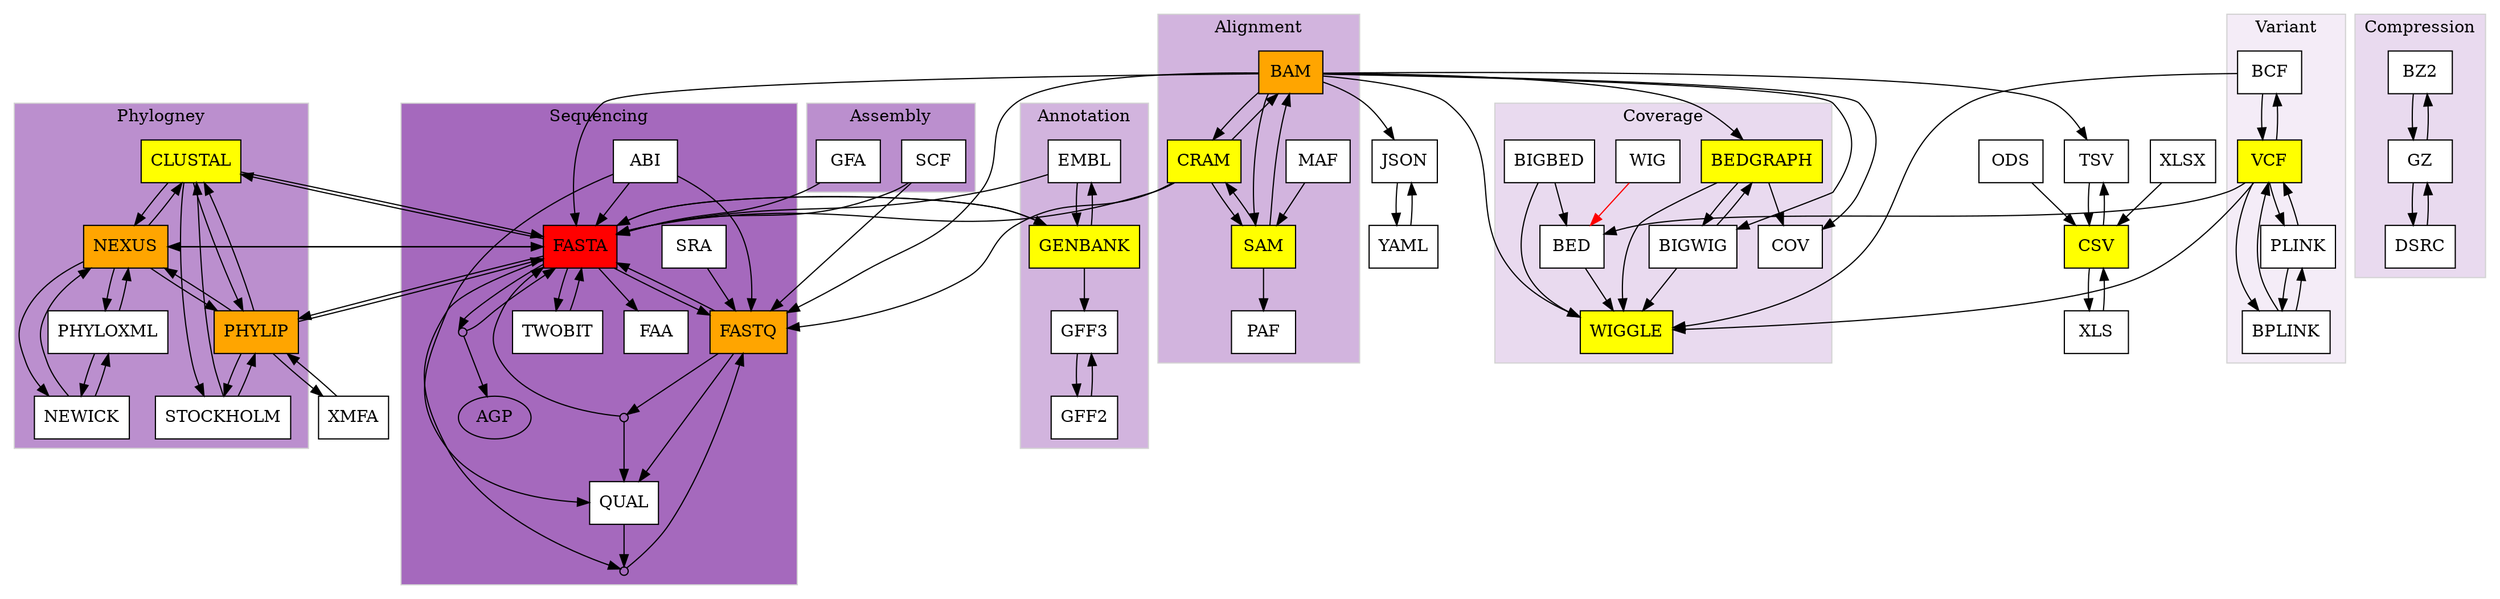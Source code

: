 strict digraph {
	graph [bb="0,0,1945,497"];
	node [label="\N"];
	subgraph cluster_phylo {
		graph [bb="1393,123,1623,414",
			color=lightgrey,
			fillcolor="#BB8FCE",
			label=Phylogney,
			lheight=0.21,
			lp="1508,402.5",
			lwidth=0.81,
			shape=box,
			style=filled
		];
		CLUSTAL		 [fillcolor=yellow,
			height=0.5,
			pos="1563,365",
			shape=rectangle,
			style=filled,
			url="https://bioconvert.readthedocs.io/en/main/formats.html#CLUSTAL",
			width=1.0694];
		NEXUS		 [fillcolor=orange,
			height=0.5,
			pos="1467,293",
			shape=rectangle,
			style=filled,
			url="https://bioconvert.readthedocs.io/en/main/formats.html#NEXUS",
			width=0.86111];
		CLUSTAL -> NEXUS		 [alpha=0.5,
			color=black,
			minlen=1,
			pos="e,1485.3,311.16 1532.8,346.83 1520.1,337.96 1505.6,327.16 1493.3,317.57"];
		PHYLIP		 [fillcolor=orange,
			height=0.5,
			pos="1563,221",
			shape=rectangle,
			style=filled,
			url="https://bioconvert.readthedocs.io/en/main/formats.html#PHYLIP",
			width=0.88889];
		CLUSTAL -> PHYLIP		 [alpha=0.5,
			color=black,
			minlen=1,
			pos="e,1558.3,239.09 1558.3,346.76 1555.9,322.2 1555.6,278.25 1557.5,249.35"];
		STOCKHOLM		 [fillcolor=white,
			height=0.5,
			pos="1563,149",
			shape=rectangle,
			style=filled,
			url="https://bioconvert.readthedocs.io/en/main/formats.html#STOCKHOLM",
			width=1.4028];
		CLUSTAL -> STOCKHOLM		 [alpha=0.5,
			color=black,
			minlen=1,
			pos="e,1576.6,167.4 1569,346.68 1583.7,315.02 1615.3,248.34 1595,195 1592.3,187.85 1587.9,181.11 1583.1,175.1"];
		NEXUS -> CLUSTAL		 [alpha=0.5,
			color=black,
			minlen=1,
			pos="e,1544.7,346.83 1497.2,311.16 1509.9,320.03 1524.4,330.83 1536.7,340.42"];
		NEXUS -> PHYLIP		 [alpha=0.5,
			color=black,
			minlen=1,
			pos="e,1532.8,239.16 1485.3,274.83 1496.4,265.79 1511,254.75 1524.6,245.02"];
		NEWICK		 [fillcolor=white,
			height=0.5,
			pos="1448,149",
			shape=rectangle,
			style=filled,
			url="https://bioconvert.readthedocs.io/en/main/formats.html#NEWICK",
			width=0.98611];
		NEXUS -> NEWICK		 [alpha=0.5,
			color=black,
			minlen=1,
			pos="e,1420.7,167.4 1436,277.4 1422.9,267.87 1409.5,254.55 1403,239 1395.4,220.97 1396.6,213.49 1403,195 1405.4,188.01 1409.4,181.28 \
1414,175.21"];
		PHYLOXML		 [fillcolor=white,
			height=0.5,
			pos="1467,221",
			shape=rectangle,
			style=filled,
			url="https://bioconvert.readthedocs.io/en/main/formats.html#PHYLOXML",
			width=1.2778];
		NEXUS -> PHYLOXML		 [alpha=0.5,
			color=black,
			minlen=1,
			pos="e,1461,239.41 1461,274.83 1460.3,267.13 1460.1,257.97 1460.4,249.42"];
		PHYLIP -> CLUSTAL		 [alpha=0.5,
			color=black,
			minlen=1,
			pos="e,1567.7,346.76 1567.7,239.09 1570.1,263.57 1570.4,307.52 1568.5,336.47"];
		PHYLIP -> NEXUS		 [alpha=0.5,
			color=black,
			minlen=1,
			pos="e,1497.2,274.83 1544.7,239.16 1533.6,248.2 1519,259.25 1505.4,268.97"];
		PHYLIP -> STOCKHOLM		 [alpha=0.5,
			color=black,
			minlen=1,
			pos="e,1557,167.41 1557,202.83 1556.3,195.13 1556.1,185.97 1556.4,177.42"];
		STOCKHOLM -> CLUSTAL		 [alpha=0.5,
			color=black,
			minlen=1,
			pos="e,1579.9,346.68 1593.4,167.4 1601.5,175.06 1609,184.6 1613,195 1631.7,243.96 1606.5,304.17 1585.4,338.21"];
		STOCKHOLM -> PHYLIP		 [alpha=0.5,
			color=black,
			minlen=1,
			pos="e,1569,202.83 1569,167.41 1569.7,175.06 1569.9,184.11 1569.6,192.57"];
		NEWICK -> NEXUS		 [alpha=0.5,
			color=black,
			minlen=1,
			pos="e,1448.9,274.82 1437.4,167.4 1431.3,175.2 1424.5,184.84 1421,195 1414.6,213.49 1413.4,220.97 1421,239 1425.6,249.86 1433.5,259.64 \
1441.6,267.8"];
		NEWICK -> PHYLOXML		 [alpha=0.5,
			color=black,
			minlen=1,
			pos="e,1468.2,202.83 1458.8,167.41 1461.6,175.14 1464.2,184.31 1466.2,192.85"];
		PHYLOXML -> NEXUS		 [alpha=0.5,
			color=black,
			minlen=1,
			pos="e,1473,274.83 1473,239.41 1473.7,247.06 1473.9,256.11 1473.6,264.57"];
		PHYLOXML -> NEWICK		 [alpha=0.5,
			color=black,
			minlen=1,
			pos="e,1446.9,167.41 1456.3,202.83 1453.5,195.13 1450.8,185.97 1448.9,177.42"];
	}
	subgraph cluster_variant {
		graph [bb="105,195,197,489",
			color=lightgrey,
			fillcolor="#F4ECF7",
			label=Variant,
			lheight=0.21,
			lp="151,477.5",
			lwidth=0.57,
			shape=box,
			style=filled
		];
		BCF		 [fillcolor=white,
			height=0.5,
			pos="161,440",
			shape=rectangle,
			style=filled,
			url="https://bioconvert.readthedocs.io/en/main/formats.html#BCF",
			width=0.75];
		VCF		 [fillcolor=yellow,
			height=0.5,
			pos="161,365",
			shape=rectangle,
			style=filled,
			url="https://bioconvert.readthedocs.io/en/main/formats.html#VCF",
			width=0.75];
		BCF -> VCF		 [alpha=0.5,
			color=black,
			minlen=1,
			pos="e,155.11,383.25 155.12,421.84 154.28,413.34 154.05,403.01 154.43,393.5"];
		VCF -> BCF		 [alpha=0.5,
			color=black,
			minlen=1,
			pos="e,166.88,421.84 166.89,383.25 167.73,391.77 167.95,402.1 167.57,411.61"];
		BPLINK		 [fillcolor=white,
			height=0.5,
			pos="151,221",
			shape=rectangle,
			style=filled,
			url="https://bioconvert.readthedocs.io/en/main/formats.html#BPLINK",
			width=0.90278];
		VCF -> BPLINK		 [alpha=0.5,
			color=black,
			minlen=1,
			pos="e,128.99,239.23 136.55,346.99 127.7,337.13 119.1,324.24 115,311 109.21,292.32 109.87,285.87 115,267 116.8,260.4 119.8,253.77 123.39,\
247.69"];
		PLINK		 [fillcolor=white,
			height=0.5,
			pos="161,293",
			shape=rectangle,
			style=filled,
			url="https://bioconvert.readthedocs.io/en/main/formats.html#PLINK",
			width=0.77778];
		VCF -> PLINK		 [alpha=0.5,
			color=black,
			minlen=1,
			pos="e,155.02,311.41 155.05,346.83 154.3,339.13 154.08,329.97 154.38,321.42"];
		BPLINK -> VCF		 [alpha=0.5,
			color=black,
			minlen=1,
			pos="e,152.6,346.99 145.56,239.23 141.03,247.3 135.67,257.17 133,267 127.87,285.87 127.21,292.32 133,311 136.01,320.73 141.45,330.26 \
146.86,338.54"];
		BPLINK -> PLINK		 [alpha=0.5,
			color=black,
			minlen=1,
			pos="e,164.43,274.83 159.53,239.41 161.35,247.14 162.83,256.31 163.7,264.85"];
		PLINK -> VCF		 [alpha=0.5,
			color=black,
			minlen=1,
			pos="e,166.95,346.83 166.98,311.41 167.71,319.06 167.92,328.11 167.62,336.57"];
		PLINK -> BPLINK		 [alpha=0.5,
			color=black,
			minlen=1,
			pos="e,147.58,239.41 152.52,274.83 150.7,267.13 149.21,257.97 148.33,249.42"];
	}
	subgraph cluster_ass {
		graph [bb="913,339,1055,414",
			color=lightgrey,
			fillcolor="#BB8FCE",
			label=Assembly,
			lheight=0.21,
			lp="984,402.5",
			lwidth=0.76,
			shape=box,
			style=filled
		];
		GFA		 [fillcolor=white,
			height=0.5,
			pos="1020,365",
			shape=rectangle,
			style=filled,
			url="https://bioconvert.readthedocs.io/en/main/formats.html#GFA",
			width=0.75];
		SCF		 [fillcolor=white,
			height=0.5,
			pos="948,365",
			shape=rectangle,
			style=filled,
			url="https://bioconvert.readthedocs.io/en/main/formats.html#SCF",
			width=0.75];
	}
	subgraph cluster_cov {
		graph [bb="327,195,595,414",
			color=lightgrey,
			fillcolor="#E9DAEF",
			label=Coverage,
			lheight=0.21,
			lp="461,402.5",
			lwidth=0.72,
			shape=box,
			style=filled
		];
		BEDGRAPH		 [fillcolor=yellow,
			height=0.5,
			pos="384,365",
			shape=rectangle,
			style=filled,
			url="https://bioconvert.readthedocs.io/en/main/formats.html#BEDGRAPH",
			width=1.2361];
		BIGWIG		 [fillcolor=white,
			height=0.5,
			pos="369,293",
			shape=rectangle,
			style=filled,
			url="https://bioconvert.readthedocs.io/en/main/formats.html#BIGWIG",
			width=0.94444];
		BEDGRAPH -> BIGWIG		 [alpha=0.5,
			color=black,
			minlen=1,
			pos="e,366.86,311.41 374.26,346.83 371.91,339.13 369.78,329.97 368.31,321.42"];
		COV		 [fillcolor=white,
			height=0.5,
			pos="448,293",
			shape=rectangle,
			style=filled,
			url="https://bioconvert.readthedocs.io/en/main/formats.html#COV",
			width=0.75];
		BEDGRAPH -> COV		 [alpha=0.5,
			color=black,
			minlen=1,
			pos="e,431.63,311.41 400.15,346.83 407.67,338.37 416.76,328.15 424.98,318.9"];
		WIGGLE		 [fillcolor=yellow,
			height=0.5,
			pos="494,221",
			shape=rectangle,
			style=filled,
			url="https://bioconvert.readthedocs.io/en/main/formats.html#WIGGLE",
			width=0.98611];
		BEDGRAPH -> WIGGLE		 [alpha=0.5,
			color=black,
			minlen=1,
			pos="e,496.64,239.23 421.29,346.97 448.01,333.7 479.97,316.97 484,311 496.1,293.05 498.08,268.36 497.32,249.38"];
		BIGWIG -> BEDGRAPH		 [alpha=0.5,
			color=black,
			minlen=1,
			pos="e,386.17,346.83 378.81,311.41 381.16,319.14 383.28,328.31 384.74,336.85"];
		BIGWIG -> WIGGLE		 [alpha=0.5,
			color=black,
			minlen=1,
			pos="e,461.14,239.11 398.53,274.97 403.03,272.27 407.63,269.55 412,267 425.06,259.39 439.41,251.26 452.4,243.99"];
		BED		 [fillcolor=white,
			height=0.5,
			pos="540,293",
			shape=rectangle,
			style=filled,
			url="https://bioconvert.readthedocs.io/en/main/formats.html#BED",
			width=0.75];
		BED -> WIGGLE		 [alpha=0.5,
			color=black,
			minlen=1,
			pos="e,505.76,239.41 528.39,274.83 523.2,266.71 516.98,256.96 511.26,248.01"];
		BIGBED		 [fillcolor=white,
			height=0.5,
			pos="553,365",
			shape=rectangle,
			style=filled,
			url="https://bioconvert.readthedocs.io/en/main/formats.html#BIGBED",
			width=0.93056];
		BIGBED -> WIGGLE		 [alpha=0.5,
			color=black,
			minlen=1,
			pos="e,529.61,231.49 564.75,346.83 576.47,326.22 590.75,292.18 576,267 567.74,252.9 553.41,242.8 539.02,235.72"];
		BIGBED -> BED		 [alpha=0.5,
			color=black,
			minlen=1,
			pos="e,543.32,311.41 549.72,346.83 548.33,339.13 546.68,329.97 545.13,321.42"];
		WIG		 [fillcolor=white,
			height=0.5,
			pos="474,365",
			shape=rectangle,
			style=filled,
			url="https://bioconvert.readthedocs.io/en/main/formats.html#WIG",
			width=0.75];
		WIG -> BED		 [alpha=0.5,
			color=red,
			minlen=1,
			pos="e,523.12,311.41 490.65,346.83 498.41,338.37 507.78,328.15 516.26,318.9"];
	}
	subgraph cluster_comp {
		graph [bb="8,267,97,489",
			color=lightgrey,
			fillcolor="#E9DAEF",
			label=Compression,
			lheight=0.21,
			lp="52.5,477.5",
			lwidth=1.01,
			shape=box,
			style=filled
		];
		BZ2		 [fillcolor=white,
			height=0.5,
			pos="52,440",
			shape=rectangle,
			style=filled,
			url="https://bioconvert.readthedocs.io/en/main/formats.html#BZ2",
			width=0.75];
		GZ		 [fillcolor=white,
			height=0.5,
			pos="52,365",
			shape=rectangle,
			style=filled,
			url="https://bioconvert.readthedocs.io/en/main/formats.html#GZ",
			width=0.75];
		BZ2 -> GZ		 [alpha=0.5,
			color=black,
			minlen=1,
			pos="e,46.113,383.25 46.122,421.84 45.279,413.34 45.048,403.01 45.426,393.5"];
		GZ -> BZ2		 [alpha=0.5,
			color=black,
			minlen=1,
			pos="e,57.878,421.84 57.887,383.25 58.725,391.77 58.953,402.1 58.57,411.61"];
		DSRC		 [fillcolor=white,
			height=0.5,
			pos="52,293",
			shape=rectangle,
			style=filled,
			url="https://bioconvert.readthedocs.io/en/main/formats.html#DSRC",
			width=0.75];
		GZ -> DSRC		 [alpha=0.5,
			color=black,
			minlen=1,
			pos="e,46.024,311.41 46.048,346.83 45.297,339.13 45.076,329.97 45.385,321.42"];
		DSRC -> GZ		 [alpha=0.5,
			color=black,
			minlen=1,
			pos="e,57.952,346.83 57.976,311.41 58.707,319.06 58.92,328.11 58.615,336.57"];
	}
	subgraph cluster_sequencing {
		graph [bb="1063,8,1385,414",
			color=lightgrey,
			fillcolor="#A569BD",
			label=Sequencing,
			lheight=0.21,
			lp="1224,402.5",
			lwidth=0.89,
			shape=circle,
			style=filled
		];
		ABI		 [fillcolor=white,
			height=0.5,
			pos="1168,365",
			shape=rectangle,
			style=filled,
			url="https://bioconvert.readthedocs.io/en/main/formats.html#ABI",
			width=0.75];
		FASTA		 [fillcolor=red,
			height=0.5,
			pos="1223,293",
			shape=rectangle,
			style=filled,
			url="https://bioconvert.readthedocs.io/en/main/formats.html#FASTA",
			width=0.81944];
		ABI -> FASTA		 [alpha=0.5,
			color=black,
			minlen=1,
			pos="e,1208.9,311.41 1181.9,346.83 1188.2,338.54 1195.8,328.56 1202.8,319.45"];
		FASTQ		 [fillcolor=orange,
			height=0.5,
			pos="1101,221",
			shape=rectangle,
			style=filled,
			url="https://bioconvert.readthedocs.io/en/main/formats.html#FASTQ",
			width=0.81944];
		ABI -> FASTQ		 [alpha=0.5,
			color=black,
			minlen=1,
			pos="e,1117.7,239.19 1164.3,346.9 1159.7,326.63 1150.8,293.2 1137,267 1133.4,260.22 1128.8,253.43 1124.1,247.23"];
		QUAL		 [fillcolor=white,
			height=0.5,
			pos="1147,77",
			shape=rectangle,
			style=filled,
			url="https://bioconvert.readthedocs.io/en/main/formats.html#QUAL",
			width=0.75];
		ABI -> QUAL		 [alpha=0.5,
			color=black,
			minlen=1,
			pos="e,1174,82.24 1195,356.64 1259.4,335.24 1413.2,274.48 1366,195 1326.6,128.64 1235.5,97.427 1184.1,84.628"];
		FASTA -> FASTQ		 [alpha=0.5,
			color=black,
			minlen=1,
			pos="e,1125.6,239.03 1193.4,278.78 1175.5,268.98 1152.8,255.75 1134.3,244.42"];
		FAA		 [fillcolor=white,
			height=0.5,
			pos="1330,221",
			shape=rectangle,
			style=filled,
			url="https://bioconvert.readthedocs.io/en/main/formats.html#FAA",
			width=0.75];
		FASTA -> FAA		 [alpha=0.5,
			color=black,
			minlen=1,
			pos="e,1303,239.16 1250,274.83 1263.4,265.79 1279.8,254.75 1294.3,245.02"];
		FASTA_and_FASTA_AGP		 [fillcolor=white,
			fixedsize=True,
			height=0.097222,
			label="",
			pos="1173,221",
			shape=circle,
			styled=filled,
			width=0.097222];
		FASTA -> FASTA_and_FASTA_AGP		 [color=black,
			pos="e,1172.4,224.66 1204.4,274.83 1194.3,262.08 1182.9,245.35 1176.7,233.94"];
		TWOBIT		 [fillcolor=white,
			height=0.5,
			pos="1230,221",
			shape=rectangle,
			style=filled,
			url="https://bioconvert.readthedocs.io/en/main/formats.html#TWOBIT",
			width=0.97222];
		FASTA -> TWOBIT		 [alpha=0.5,
			color=black,
			minlen=1,
			pos="e,1222.2,239.41 1218.8,274.83 1218.8,267.13 1219.5,257.97 1220.6,249.42"];
		FASTA_QUAL_and_FASTQ		 [fillcolor=white,
			fixedsize=True,
			height=0.097222,
			label="",
			pos="1147,19.5",
			shape=circle,
			styled=filled,
			width=0.097222];
		FASTA -> FASTA_QUAL_and_FASTQ		 [color=black,
			pos="e,1150,21.972 1246.8,274.93 1257.3,265.5 1268.4,253.02 1274,239 1281.2,220.83 1278.9,213.93 1274,195 1254.7,120.42 1185,52.826 1157.9,\
28.789"];
		FASTQ -> FASTA		 [alpha=0.5,
			color=black,
			minlen=1,
			pos="e,1198.2,274.83 1130.8,235.31 1148.6,245.06 1171.1,258.19 1189.5,269.47"];
		FASTQ -> QUAL		 [alpha=0.5,
			color=black,
			minlen=1,
			pos="e,1141.2,95.09 1106.8,202.76 1114.7,178.09 1128.8,133.86 1138.1,104.97"];
		FASTQ_and_FASTA_QUAL		 [fillcolor=white,
			fixedsize=True,
			height=0.097222,
			label="",
			pos="1146,149",
			shape=circle,
			styled=filled,
			width=0.097222];
		FASTQ -> FASTQ_and_FASTA_QUAL		 [color=black,
			pos="e,1144,152.14 1112.4,202.83 1120.6,189.7 1131.4,172.33 1138.5,160.92"];
		QUAL -> FASTA_QUAL_and_FASTQ		 [color=black,
			pos="e,1147,23.273 1147,58.807 1147,50.614 1147,41.093 1147,33.474"];
		FASTA_and_FASTA_AGP -> FASTA		 [color=black,
			pos="e,1216.3,274.83 1176.3,222.62 1184,228.42 1199.6,248.79 1210.9,266.13"];
		AGP		 [fillcolor=white,
			height=0.5,
			pos="1196,149",
			width=0.79437];
		FASTA_and_FASTA_AGP -> AGP		 [color=black,
			pos="e,1190.3,166.89 1174.1,217.53 1176.5,210.15 1182.2,192.33 1187.1,176.71"];
		TWOBIT -> FASTA		 [alpha=0.5,
			color=black,
			minlen=1,
			pos="e,1230.7,274.83 1234.2,239.41 1234.2,247.14 1233.5,256.31 1232.3,264.85"];
		FASTA_QUAL_and_FASTQ -> FASTQ		 [color=black,
			pos="e,1098.3,202.86 1144.1,21.57 1136.9,26.836 1118.4,41.569 1111,59 1092.4,102.9 1094,159.54 1097.3,192.89"];
		FASTQ_and_FASTA_QUAL -> FASTA		 [color=black,
			pos="e,1194.6,274.94 1145.8,152.72 1145.1,165.59 1144.3,209.13 1161,239 1167.3,250.31 1176.9,260.38 1186.7,268.68"];
		FASTQ_and_FASTA_QUAL -> QUAL		 [color=black,
			pos="e,1146.7,95.25 1146.1,145.13 1146.2,137.63 1146.4,120.52 1146.6,105.32"];
		SRA		 [fillcolor=white,
			height=0.5,
			pos="1101,293",
			shape=rectangle,
			style=filled,
			url="https://bioconvert.readthedocs.io/en/main/formats.html#SRA",
			width=0.75];
		SRA -> FASTQ		 [alpha=0.5,
			color=black,
			minlen=1,
			pos="e,1101,239.41 1101,274.83 1101,267.13 1101,257.97 1101,249.42"];
	}
	subgraph cluster_annotation {
		graph [bb="1837,123,1937,414",
			color=lightgrey,
			fillcolor="#D2B4DE",
			label=Annotation,
			lheight=0.21,
			lp="1887,402.5",
			lwidth=0.85,
			shape=box,
			style=filled
		];
		EMBL		 [fillcolor=white,
			height=0.5,
			pos="1887,365",
			shape=rectangle,
			style=filled,
			url="https://bioconvert.readthedocs.io/en/main/formats.html#EMBL",
			width=0.76389];
		GENBANK		 [fillcolor=yellow,
			height=0.5,
			pos="1887,293",
			shape=rectangle,
			style=filled,
			url="https://bioconvert.readthedocs.io/en/main/formats.html#GENBANK",
			width=1.1528];
		EMBL -> GENBANK		 [alpha=0.5,
			color=black,
			minlen=1,
			pos="e,1881,311.41 1881,346.83 1880.3,339.13 1880.1,329.97 1880.4,321.42"];
		GENBANK -> EMBL		 [alpha=0.5,
			color=black,
			minlen=1,
			pos="e,1893,346.83 1893,311.41 1893.7,319.06 1893.9,328.11 1893.6,336.57"];
		GFF3		 [fillcolor=white,
			height=0.5,
			pos="1887,221",
			shape=rectangle,
			style=filled,
			url="https://bioconvert.readthedocs.io/en/main/formats.html#GFF3",
			width=0.75];
		GENBANK -> GFF3		 [alpha=0.5,
			color=black,
			minlen=1,
			pos="e,1887,239.41 1887,274.83 1887,267.13 1887,257.97 1887,249.42"];
		GFF2		 [fillcolor=white,
			height=0.5,
			pos="1887,149",
			shape=rectangle,
			style=filled,
			url="https://bioconvert.readthedocs.io/en/main/formats.html#GFF2",
			width=0.75];
		GFF3 -> GFF2		 [alpha=0.5,
			color=black,
			minlen=1,
			pos="e,1881,167.41 1881,202.83 1880.3,195.13 1880.1,185.97 1880.4,177.42"];
		GFF2 -> GFF3		 [alpha=0.5,
			color=black,
			minlen=1,
			pos="e,1893,202.83 1893,167.41 1893.7,175.06 1893.9,184.11 1893.6,192.57"];
	}
	subgraph cluster_alignment {
		graph [bb="635,195,801,489",
			color=lightgrey,
			fillcolor="#D2B4DE",
			label=Alignment,
			lheight=0.21,
			lp="718,477.5",
			lwidth=0.82,
			shape=circle,
			style=filled
		];
		BAM		 [fillcolor=orange,
			height=0.5,
			pos="740,440",
			shape=rectangle,
			style=filled,
			url="https://bioconvert.readthedocs.io/en/main/formats.html#BAM",
			width=0.75];
		CRAM		 [fillcolor=yellow,
			height=0.5,
			pos="764,365",
			shape=rectangle,
			style=filled,
			url="https://bioconvert.readthedocs.io/en/main/formats.html#CRAM",
			width=0.79167];
		BAM -> CRAM		 [alpha=0.5,
			color=black,
			minlen=1,
			pos="e,752.27,383.25 739.93,421.84 741.87,413.07 745.08,402.34 748.64,392.58"];
		SAM		 [fillcolor=yellow,
			height=0.5,
			pos="716,293",
			shape=rectangle,
			style=filled,
			url="https://bioconvert.readthedocs.io/en/main/formats.html#SAM",
			width=0.75];
		BAM -> SAM		 [alpha=0.5,
			color=black,
			minlen=1,
			pos="e,709.45,311.01 720.97,421.88 719.76,419.29 718.75,416.62 718,414 709.2,383.07 706.98,346.07 708.52,321.2"];
		CRAM -> BAM		 [alpha=0.5,
			color=black,
			minlen=1,
			pos="e,751.69,421.84 764.05,383.25 762.1,392.04 758.88,402.77 755.32,412.52"];
		CRAM -> SAM		 [alpha=0.5,
			color=black,
			minlen=1,
			pos="e,722.3,311.41 745.94,346.83 739.73,338.71 733.03,328.96 727.45,320.01"];
		SAM -> BAM		 [alpha=0.5,
			color=black,
			minlen=1,
			pos="e,738.8,421.88 721.7,311.01 724.26,333.21 725.68,372.14 736.11,412.22"];
		SAM -> CRAM		 [alpha=0.5,
			color=black,
			minlen=1,
			pos="e,757.84,346.83 734.25,311.41 740.4,319.48 747.02,329.12 752.54,337.98"];
		PAF		 [fillcolor=white,
			height=0.5,
			pos="716,221",
			shape=rectangle,
			style=filled,
			url="https://bioconvert.readthedocs.io/en/main/formats.html#PAF",
			width=0.75];
		SAM -> PAF		 [alpha=0.5,
			color=black,
			minlen=1,
			pos="e,716,239.41 716,274.83 716,267.13 716,257.97 716,249.42"];
		MAF		 [fillcolor=white,
			height=0.5,
			pos="670,365",
			shape=rectangle,
			style=filled,
			url="https://bioconvert.readthedocs.io/en/main/formats.html#MAF",
			width=0.75];
		MAF -> SAM		 [alpha=0.5,
			color=black,
			minlen=1,
			pos="e,704.24,311.41 681.61,346.83 686.8,338.71 693.02,328.96 698.74,320.01"];
	}
	BCF -> WIGGLE	 [alpha=0.5,
		color=black,
		minlen=1,
		pos="e,458.48,224.68 187.5,421.92 190.79,419.37 194.03,416.7 197,414 261.31,355.52 252.3,313.09 326,267 363.45,243.58 412.87,231.91 448.39,\
226.2"];
	VCF -> WIGGLE	 [alpha=0.5,
		color=black,
		minlen=1,
		pos="e,458.07,224.45 173.46,346.87 191.34,321.41 223.98,277.04 241,267 275.33,246.75 384.85,232.37 447.98,225.52"];
	VCF -> BED	 [alpha=0.5,
		color=black,
		minlen=1,
		pos="e,512.88,302.59 188.04,360.71 260.47,349.19 455.31,317.97 484,311 490.25,309.48 496.82,307.62 503.17,305.68"];
	EMBL -> FASTA	 [alpha=0.5,
		color=black,
		minlen=1,
		pos="e,1252.6,296.63 1859.4,347.73 1852.6,344.25 1845.2,341.04 1838,339 1741.8,311.85 1488.6,319.5 1389,311 1345.9,307.32 1296.6,301.81 \
1263,297.85"];
	GENBANK -> FASTA	 [alpha=0.5,
		color=black,
		minlen=1,
		pos="e,1252.5,300.08 1845.3,305.98 1820.1,313.17 1787,321.36 1757,325 1598.6,344.21 1556.9,339.41 1398,325 1351,320.74 1297.7,310.15 \
1262.4,302.31"];
	GFA -> FASTA	 [alpha=0.5,
		color=black,
		minlen=1,
		pos="e,1193.3,298.4 1044.5,347 1049.2,344.06 1054.1,341.24 1059,339 1099.5,320.37 1149.3,307.72 1183.3,300.47"];
	SCF -> FASTA	 [alpha=0.5,
		color=black,
		minlen=1,
		pos="e,1193.2,299.43 969.93,346.86 974.38,343.86 979.18,341.06 984,339 1047.6,311.87 1069.2,324.3 1137,311 1152.1,308.05 1168.6,304.64 \
1183,301.58"];
	SCF -> FASTQ	 [alpha=0.5,
		color=black,
		minlen=1,
		pos="e,1081.8,239.09 967.38,346.76 994.51,321.23 1043.9,274.73 1074.4,245.99"];
	FASTA -> GENBANK	 [alpha=0.5,
		color=black,
		minlen=1,
		pos="e,1845.3,305.98 1252.5,300.08 1287.1,308 1346.3,320.31 1398,325 1556.9,339.41 1598.6,344.21 1757,325 1783.2,321.82 1811.8,315.14 \
1835.5,308.71"];
	FASTA -> CLUSTAL	 [alpha=0.5,
		color=black,
		minlen=1,
		pos="e,1524.3,355.81 1252.9,298.52 1311.8,310.26 1442.6,337.89 1514.2,353.58"];
	FASTA -> NEXUS	 [alpha=0.5,
		color=black,
		minlen=1,
		pos="e,1435.6,293 1252.5,293 1310.2,293 1367.9,293 1425.6,293"];
	FASTA -> PHYLIP	 [alpha=0.5,
		color=black,
		minlen=1,
		pos="e,1530.7,239.09 1252.6,289.23 1315.5,280.34 1461,257.62 1520.9,241.85"];
	CLUSTAL -> FASTA	 [alpha=0.5,
		color=black,
		minlen=1,
		pos="e,1252.8,300.21 1524.3,357.7 1459.1,344.57 1328.6,316.97 1262.8,302.43"];
	NEXUS -> FASTA	 [alpha=0.5,
		color=black,
		minlen=1,
		pos="e,1252.5,293 1435.6,293 1377.9,293 1320.2,293 1262.6,293"];
	PHYLIP -> FASTA	 [alpha=0.5,
		color=black,
		minlen=1,
		pos="e,1252.9,287.74 1530.8,232.44 1524.9,234.87 1518.8,237.23 1513,239 1466.3,253.24 1331,275.1 1262.9,286.13"];
	XMFA	 [fillcolor=white,
		height=0.5,
		pos="1660,149",
		shape=rectangle,
		style=filled,
		url="https://bioconvert.readthedocs.io/en/main/formats.html#XMFA",
		width=0.77778];
	PHYLIP -> XMFA	 [alpha=0.5,
		color=black,
		minlen=1,
		pos="e,1631.7,165.68 1581.5,202.83 1593.4,193.29 1609.2,181.51 1623.5,171.41"];
	BAM -> BEDGRAPH	 [alpha=0.5,
		color=black,
		minlen=1,
		pos="e,398.51,383.16 712.78,438.65 643.25,435.07 462.84,424.84 438,414 425.85,408.7 414.61,399.54 405.56,390.56"];
	BAM -> BIGWIG	 [alpha=0.5,
		color=black,
		minlen=1,
		pos="e,335.95,311.2 712.86,439.37 620.73,437.09 324.81,428.67 311,414 288.15,389.73 296.5,369.01 311,339 314.9,330.93 320.98,323.85 327.75,\
317.81"];
	BAM -> COV	 [alpha=0.5,
		color=black,
		minlen=1,
		pos="e,420.66,307.13 712.89,439.29 623.67,436.81 344.09,427.94 331,414 308.19,389.69 311.66,366.15 331,339 351.46,310.28 373.37,323.4 \
411.23,310.72"];
	BAM -> WIGGLE	 [alpha=0.5,
		color=black,
		minlen=1,
		pos="e,529.76,231.95 712.96,436.37 685.49,432.17 645.42,424.46 634,414 583.12,367.38 629.14,319.2 584,267 572.1,253.24 555.08,243.08 \
539.04,235.87"];
	BAM -> FASTA	 [alpha=0.5,
		color=black,
		minlen=1,
		pos="e,1226.4,311.42 767.22,439.41 864.18,437.19 1187.7,428.72 1204,414 1229.3,391.1 1230.3,349.36 1227.6,321.39"];
	BAM -> FASTQ	 [alpha=0.5,
		color=black,
		minlen=1,
		pos="e,1071.1,232.83 767.14,437.64 801.36,434.18 857.7,426.72 874,414 902.99,391.36 886.03,367.73 909,339 941.64,298.17 957.35,294.18 \
1002,267 1020.9,255.5 1043.1,244.93 1061.7,236.83"];
	JSON	 [fillcolor=white,
		height=0.5,
		pos="838,365",
		shape=rectangle,
		style=filled,
		url="https://bioconvert.readthedocs.io/en/main/formats.html#JSON",
		width=0.75];
	BAM -> JSON	 [alpha=0.5,
		color=black,
		minlen=1,
		pos="e,829.16,383.31 767.22,433.12 779.66,429.03 794.03,422.86 805,414 812.42,408.01 818.81,399.9 823.93,392.01"];
	TSV	 [fillcolor=white,
		height=0.5,
		pos="1730,365",
		shape=rectangle,
		style=filled,
		url="https://bioconvert.readthedocs.io/en/main/formats.html#TSV",
		width=0.75];
	BAM -> TSV	 [alpha=0.5,
		color=black,
		minlen=1,
		pos="e,1721.8,383.31 767.2,439.93 918.57,439.46 1651.9,436.04 1694,414 1703.3,409.13 1710.8,400.65 1716.5,392.1"];
	CRAM -> FASTA	 [alpha=0.5,
		color=black,
		minlen=1,
		pos="e,1193.3,300.15 786.68,346.74 791.5,343.67 796.73,340.88 802,339 942.77,288.93 989.16,332.57 1137,311 1152.2,308.79 1168.7,305.53 \
1183.2,302.4"];
	CRAM -> FASTQ	 [alpha=0.5,
		color=black,
		minlen=1,
		pos="e,1071.4,221.83 765.49,346.63 768.35,324.16 776.7,286.69 801,267 840.26,235.19 989.12,225.22 1061.3,222.23"];
	YAML	 [fillcolor=white,
		height=0.5,
		pos="838,293",
		shape=rectangle,
		style=filled,
		url="https://bioconvert.readthedocs.io/en/main/formats.html#YAML",
		width=0.79167];
	JSON -> YAML	 [alpha=0.5,
		color=black,
		minlen=1,
		pos="e,832.02,311.41 832.05,346.83 831.3,339.13 831.08,329.97 831.38,321.42"];
	CSV	 [fillcolor=yellow,
		height=0.5,
		pos="1730,293",
		shape=rectangle,
		style=filled,
		url="https://bioconvert.readthedocs.io/en/main/formats.html#CSV",
		width=0.75];
	TSV -> CSV	 [alpha=0.5,
		color=black,
		minlen=1,
		pos="e,1724,311.41 1724,346.83 1723.3,339.13 1723.1,329.97 1723.4,321.42"];
	XMFA -> PHYLIP	 [alpha=0.5,
		color=black,
		minlen=1,
		pos="e,1593.4,202.83 1641.5,167.16 1630.2,176.2 1615.5,187.25 1601.8,196.97"];
	YAML -> JSON	 [alpha=0.5,
		color=black,
		minlen=1,
		pos="e,843.95,346.83 843.98,311.41 844.71,319.06 844.92,328.11 844.62,336.57"];
	CSV -> TSV	 [alpha=0.5,
		color=black,
		minlen=1,
		pos="e,1736,346.83 1736,311.41 1736.7,319.06 1736.9,328.11 1736.6,336.57"];
	XLS	 [fillcolor=white,
		height=0.5,
		pos="1730,221",
		shape=rectangle,
		style=filled,
		url="https://bioconvert.readthedocs.io/en/main/formats.html#XLS",
		width=0.75];
	CSV -> XLS	 [alpha=0.5,
		color=black,
		minlen=1,
		pos="e,1724,239.41 1724,274.83 1723.3,267.13 1723.1,257.97 1723.4,249.42"];
	XLS -> CSV	 [alpha=0.5,
		color=black,
		minlen=1,
		pos="e,1736,274.83 1736,239.41 1736.7,247.06 1736.9,256.11 1736.6,264.57"];
	ODS	 [fillcolor=white,
		height=0.5,
		pos="1802,365",
		shape=rectangle,
		style=filled,
		url="https://bioconvert.readthedocs.io/en/main/formats.html#ODS",
		width=0.75];
	ODS -> CSV	 [alpha=0.5,
		color=black,
		minlen=1,
		pos="e,1748.4,311.41 1783.8,346.83 1775.3,338.28 1764.9,327.94 1755.6,318.62"];
	XLSX	 [fillcolor=white,
		height=0.5,
		pos="1658,365",
		shape=rectangle,
		style=filled,
		url="https://bioconvert.readthedocs.io/en/main/formats.html#XLSX",
		width=0.75];
	XLSX -> CSV	 [alpha=0.5,
		color=black,
		minlen=1,
		pos="e,1711.6,311.41 1676.2,346.83 1684.7,338.28 1695.1,327.94 1704.4,318.62"];
}
